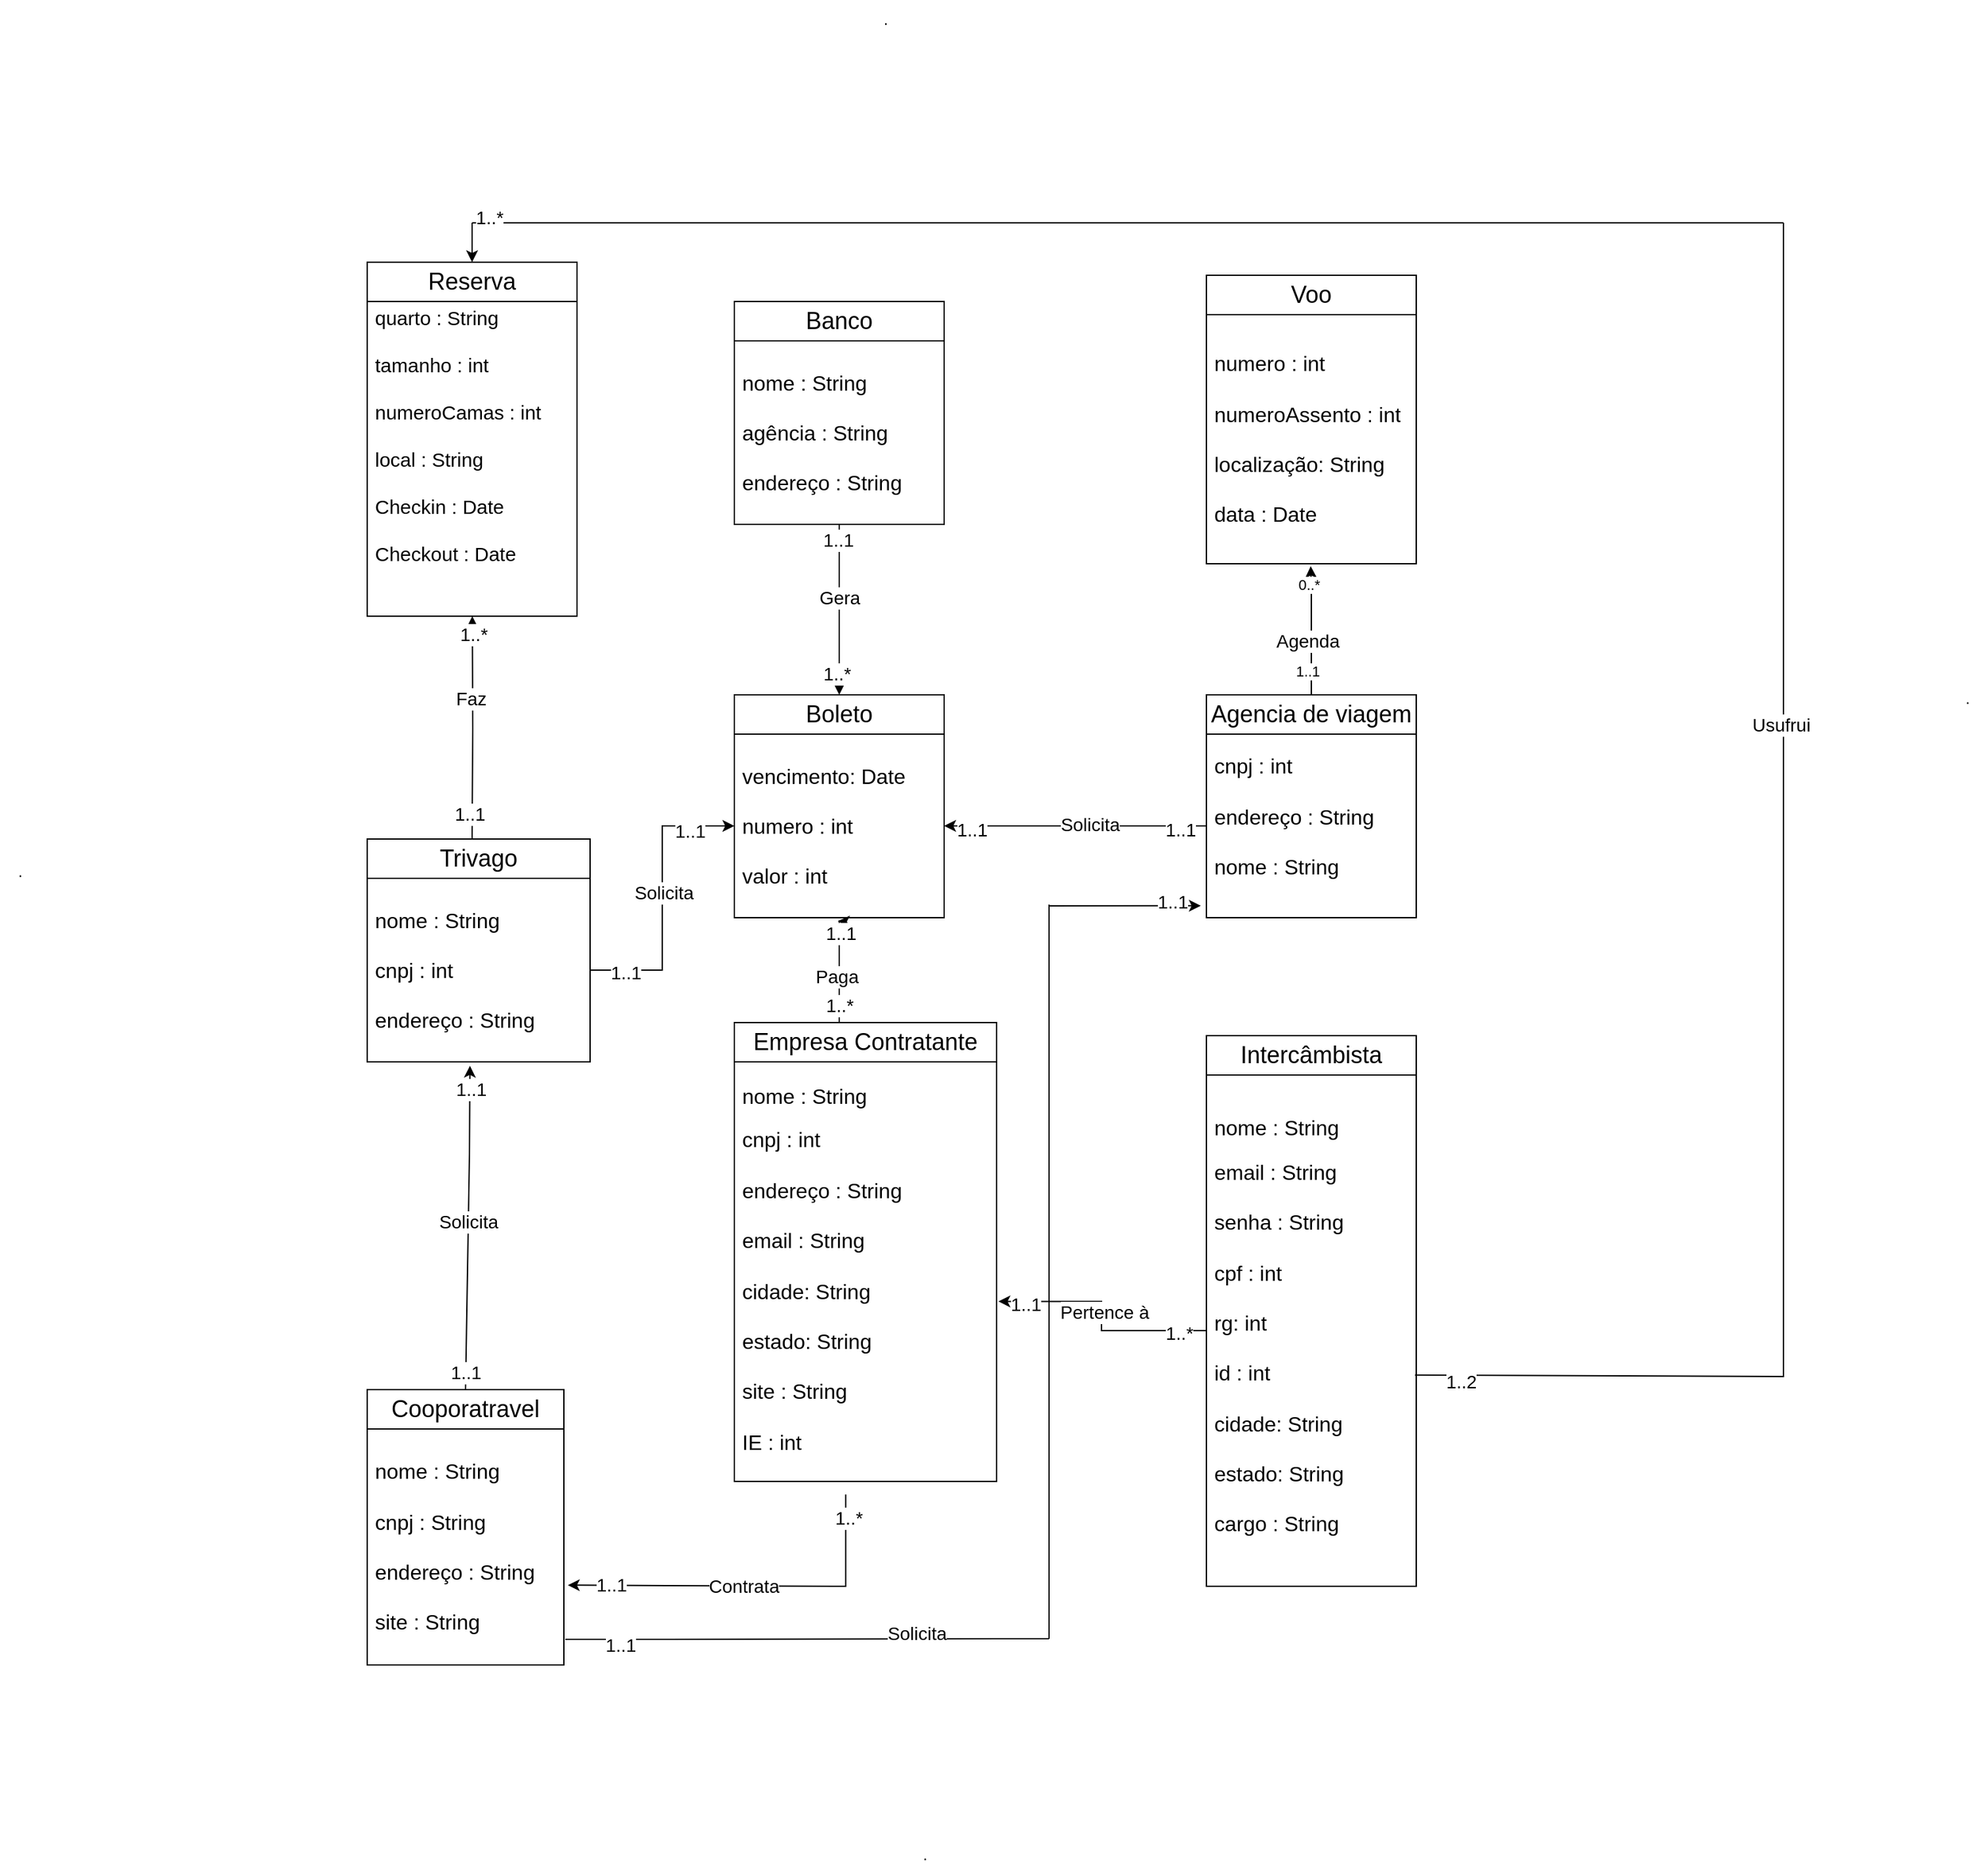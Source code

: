 <mxfile version="24.3.1" type="google">
  <diagram name="Página-1" id="tQUB_WV7INsrA2Eu-pG5">
    <mxGraphModel grid="1" page="1" gridSize="10" guides="1" tooltips="1" connect="1" arrows="1" fold="1" pageScale="1" pageWidth="827" pageHeight="1169" math="0" shadow="0">
      <root>
        <mxCell id="0" />
        <mxCell id="1" parent="0" />
        <mxCell id="uKUoslAz756woLKzZDvL-1" value="&lt;font style=&quot;font-size: 18px;&quot;&gt;Empresa Contratante&lt;/font&gt;" style="swimlane;fontStyle=0;childLayout=stackLayout;horizontal=1;startSize=30;horizontalStack=0;resizeParent=1;resizeParentMax=0;resizeLast=0;collapsible=1;marginBottom=0;whiteSpace=wrap;html=1;" vertex="1" parent="1">
          <mxGeometry x="440" y="650" width="200" height="350" as="geometry" />
        </mxCell>
        <mxCell id="uKUoslAz756woLKzZDvL-2" value="&lt;div&gt;&lt;font style=&quot;font-size: 12px;&quot;&gt;&lt;br&gt;&lt;/font&gt;&lt;/div&gt;&lt;font style=&quot;&quot;&gt;&lt;div style=&quot;font-size: 12px;&quot;&gt;&lt;span style=&quot;background-color: initial; font-size: medium;&quot;&gt;nome : String&lt;/span&gt;&lt;/div&gt;&lt;/font&gt;&lt;div&gt;&lt;font style=&quot;font-size: 12px;&quot;&gt;&lt;br&gt;&lt;/font&gt;&lt;div&gt;&lt;font size=&quot;3&quot;&gt;cnpj : int&lt;/font&gt;&lt;/div&gt;&lt;div&gt;&lt;font size=&quot;3&quot;&gt;&lt;br&gt;&lt;/font&gt;&lt;/div&gt;&lt;div&gt;&lt;font size=&quot;3&quot;&gt;endereço : String&lt;/font&gt;&lt;/div&gt;&lt;div&gt;&lt;font size=&quot;3&quot;&gt;&lt;br&gt;&lt;/font&gt;&lt;/div&gt;&lt;div&gt;&lt;font size=&quot;3&quot;&gt;email : String&lt;/font&gt;&lt;/div&gt;&lt;div&gt;&lt;font size=&quot;3&quot;&gt;&lt;br&gt;&lt;/font&gt;&lt;/div&gt;&lt;div&gt;&lt;font size=&quot;3&quot;&gt;cidade: String&lt;/font&gt;&lt;/div&gt;&lt;div&gt;&lt;font size=&quot;3&quot;&gt;&lt;br&gt;&lt;/font&gt;&lt;/div&gt;&lt;div&gt;&lt;font size=&quot;3&quot;&gt;estado: String&lt;/font&gt;&lt;/div&gt;&lt;div&gt;&lt;font size=&quot;3&quot;&gt;&lt;br&gt;&lt;/font&gt;&lt;/div&gt;&lt;div&gt;&lt;font size=&quot;3&quot;&gt;site : String&lt;/font&gt;&lt;/div&gt;&lt;div&gt;&lt;font size=&quot;3&quot;&gt;&lt;br&gt;&lt;/font&gt;&lt;/div&gt;&lt;div&gt;&lt;font size=&quot;3&quot;&gt;IE : int&lt;/font&gt;&lt;/div&gt;&lt;div&gt;&lt;font size=&quot;3&quot;&gt;&lt;br&gt;&lt;/font&gt;&lt;/div&gt;&lt;div&gt;&lt;font size=&quot;3&quot;&gt;&lt;br&gt;&lt;/font&gt;&lt;/div&gt;&lt;div&gt;&lt;font size=&quot;3&quot;&gt;&lt;br&gt;&lt;/font&gt;&lt;/div&gt;&lt;div&gt;&lt;br&gt;&lt;/div&gt;&lt;/div&gt;" style="text;strokeColor=none;fillColor=none;align=left;verticalAlign=middle;spacingLeft=4;spacingRight=4;overflow=hidden;points=[[0,0.5],[1,0.5]];portConstraint=eastwest;rotatable=0;whiteSpace=wrap;html=1;" vertex="1" parent="uKUoslAz756woLKzZDvL-1">
          <mxGeometry y="30" width="200" height="320" as="geometry" />
        </mxCell>
        <mxCell id="uKUoslAz756woLKzZDvL-6" value="&lt;font style=&quot;font-size: 18px;&quot;&gt;Boleto&lt;/font&gt;" style="swimlane;fontStyle=0;childLayout=stackLayout;horizontal=1;startSize=30;horizontalStack=0;resizeParent=1;resizeParentMax=0;resizeLast=0;collapsible=1;marginBottom=0;whiteSpace=wrap;html=1;" vertex="1" parent="1">
          <mxGeometry x="440" y="400" width="160" height="170" as="geometry" />
        </mxCell>
        <mxCell id="uKUoslAz756woLKzZDvL-7" value="&lt;div&gt;&lt;span style=&quot;font-size: medium; background-color: initial;&quot;&gt;vencimento: Date&lt;/span&gt;&lt;/div&gt;&lt;div&gt;&lt;font size=&quot;3&quot;&gt;&lt;br&gt;&lt;/font&gt;&lt;/div&gt;&lt;div&gt;&lt;font size=&quot;3&quot;&gt;numero : int&lt;/font&gt;&lt;/div&gt;&lt;div&gt;&lt;font size=&quot;3&quot;&gt;&lt;br&gt;&lt;/font&gt;&lt;/div&gt;&lt;div&gt;&lt;font size=&quot;3&quot;&gt;valor : int&lt;/font&gt;&lt;/div&gt;" style="text;strokeColor=none;fillColor=none;align=left;verticalAlign=middle;spacingLeft=4;spacingRight=4;overflow=hidden;points=[[0,0.5],[1,0.5]];portConstraint=eastwest;rotatable=0;whiteSpace=wrap;html=1;" vertex="1" parent="uKUoslAz756woLKzZDvL-6">
          <mxGeometry y="30" width="160" height="140" as="geometry" />
        </mxCell>
        <mxCell id="uKUoslAz756woLKzZDvL-12" value="&lt;font style=&quot;font-size: 18px;&quot;&gt;Agencia de viagem&lt;/font&gt;" style="swimlane;fontStyle=0;childLayout=stackLayout;horizontal=1;startSize=30;horizontalStack=0;resizeParent=1;resizeParentMax=0;resizeLast=0;collapsible=1;marginBottom=0;whiteSpace=wrap;html=1;" vertex="1" parent="1">
          <mxGeometry x="800" y="400" width="160" height="170" as="geometry">
            <mxRectangle x="800" y="400" width="190" height="40" as="alternateBounds" />
          </mxGeometry>
        </mxCell>
        <mxCell id="uKUoslAz756woLKzZDvL-13" value="&lt;div&gt;&lt;div&gt;&lt;font size=&quot;3&quot;&gt;cnpj : int&lt;/font&gt;&lt;/div&gt;&lt;div&gt;&lt;font size=&quot;3&quot;&gt;&lt;br&gt;&lt;/font&gt;&lt;/div&gt;&lt;div&gt;&lt;font size=&quot;3&quot;&gt;endereço : String&lt;/font&gt;&lt;/div&gt;&lt;div&gt;&lt;font size=&quot;3&quot;&gt;&lt;br&gt;&lt;/font&gt;&lt;/div&gt;&lt;div&gt;&lt;font size=&quot;3&quot;&gt;nome : String&lt;/font&gt;&lt;/div&gt;&lt;div&gt;&lt;br&gt;&lt;/div&gt;&lt;/div&gt;" style="text;strokeColor=none;fillColor=none;align=left;verticalAlign=middle;spacingLeft=4;spacingRight=4;overflow=hidden;points=[[0,0.5],[1,0.5]];portConstraint=eastwest;rotatable=0;whiteSpace=wrap;html=1;" vertex="1" parent="uKUoslAz756woLKzZDvL-12">
          <mxGeometry y="30" width="160" height="140" as="geometry" />
        </mxCell>
        <mxCell id="uKUoslAz756woLKzZDvL-22" style="edgeStyle=orthogonalEdgeStyle;rounded=0;orthogonalLoop=1;jettySize=auto;html=1;entryX=0.5;entryY=0;entryDx=0;entryDy=0;" edge="1" parent="1" source="uKUoslAz756woLKzZDvL-16" target="uKUoslAz756woLKzZDvL-6">
          <mxGeometry relative="1" as="geometry" />
        </mxCell>
        <mxCell id="uKUoslAz756woLKzZDvL-23" value="Gera" style="edgeLabel;html=1;align=center;verticalAlign=middle;resizable=0;points=[];fontSize=14;" connectable="0" vertex="1" parent="uKUoslAz756woLKzZDvL-22">
          <mxGeometry x="-0.147" relative="1" as="geometry">
            <mxPoint as="offset" />
          </mxGeometry>
        </mxCell>
        <mxCell id="uKUoslAz756woLKzZDvL-26" value="1..1" style="edgeLabel;html=1;align=center;verticalAlign=middle;resizable=0;points=[];fontSize=14;" connectable="0" vertex="1" parent="uKUoslAz756woLKzZDvL-22">
          <mxGeometry x="-0.816" y="-1" relative="1" as="geometry">
            <mxPoint as="offset" />
          </mxGeometry>
        </mxCell>
        <mxCell id="uKUoslAz756woLKzZDvL-27" value="1..*" style="edgeLabel;html=1;align=center;verticalAlign=middle;resizable=0;points=[];fontSize=14;" connectable="0" vertex="1" parent="uKUoslAz756woLKzZDvL-22">
          <mxGeometry x="0.743" y="-2" relative="1" as="geometry">
            <mxPoint as="offset" />
          </mxGeometry>
        </mxCell>
        <mxCell id="uKUoslAz756woLKzZDvL-16" value="&lt;font face=&quot;Helvetica&quot; style=&quot;font-size: 18px;&quot;&gt;Banco&lt;/font&gt;" style="swimlane;fontStyle=0;childLayout=stackLayout;horizontal=1;startSize=30;horizontalStack=0;resizeParent=1;resizeParentMax=0;resizeLast=0;collapsible=1;marginBottom=0;whiteSpace=wrap;html=1;" vertex="1" parent="1">
          <mxGeometry x="440" y="100" width="160" height="170" as="geometry" />
        </mxCell>
        <mxCell id="uKUoslAz756woLKzZDvL-17" value="&lt;div&gt;&lt;span style=&quot;font-size: medium; background-color: initial;&quot;&gt;nome : String&lt;/span&gt;&lt;/div&gt;&lt;div&gt;&lt;span style=&quot;font-size: medium;&quot;&gt;&lt;br&gt;&lt;/span&gt;&lt;/div&gt;&lt;div&gt;&lt;font size=&quot;3&quot;&gt;agência : String&lt;/font&gt;&lt;/div&gt;&lt;div&gt;&lt;font size=&quot;3&quot;&gt;&lt;br&gt;&lt;/font&gt;&lt;/div&gt;&lt;div&gt;&lt;font size=&quot;3&quot;&gt;endereço : String&lt;/font&gt;&lt;/div&gt;" style="text;strokeColor=none;fillColor=none;align=left;verticalAlign=middle;spacingLeft=4;spacingRight=4;overflow=hidden;points=[[0,0.5],[1,0.5]];portConstraint=eastwest;rotatable=0;whiteSpace=wrap;html=1;" vertex="1" parent="uKUoslAz756woLKzZDvL-16">
          <mxGeometry y="30" width="160" height="140" as="geometry" />
        </mxCell>
        <mxCell id="uKUoslAz756woLKzZDvL-28" value="&lt;font style=&quot;font-size: 18px;&quot;&gt;Trivago&lt;/font&gt;" style="swimlane;fontStyle=0;childLayout=stackLayout;horizontal=1;startSize=30;horizontalStack=0;resizeParent=1;resizeParentMax=0;resizeLast=0;collapsible=1;marginBottom=0;whiteSpace=wrap;html=1;" vertex="1" parent="1">
          <mxGeometry x="160" y="510" width="170" height="170" as="geometry" />
        </mxCell>
        <mxCell id="uKUoslAz756woLKzZDvL-29" value="&lt;div&gt;&lt;br&gt;&lt;/div&gt;&lt;span style=&quot;font-size: medium;&quot;&gt;nome : String&lt;/span&gt;&lt;br&gt;&lt;div&gt;&lt;font size=&quot;3&quot;&gt;&lt;br&gt;&lt;/font&gt;&lt;div&gt;&lt;font size=&quot;3&quot;&gt;cnpj : int&lt;/font&gt;&lt;/div&gt;&lt;div&gt;&lt;font size=&quot;3&quot;&gt;&lt;br&gt;&lt;/font&gt;&lt;/div&gt;&lt;div&gt;&lt;font size=&quot;3&quot;&gt;endereço : String&lt;/font&gt;&lt;/div&gt;&lt;div&gt;&lt;br&gt;&lt;/div&gt;&lt;/div&gt;" style="text;strokeColor=none;fillColor=none;align=left;verticalAlign=middle;spacingLeft=4;spacingRight=4;overflow=hidden;points=[[0,0.5],[1,0.5]];portConstraint=eastwest;rotatable=0;whiteSpace=wrap;html=1;" vertex="1" parent="uKUoslAz756woLKzZDvL-28">
          <mxGeometry y="30" width="170" height="140" as="geometry" />
        </mxCell>
        <mxCell id="uKUoslAz756woLKzZDvL-32" style="edgeStyle=orthogonalEdgeStyle;rounded=0;orthogonalLoop=1;jettySize=auto;html=1;entryX=1;entryY=0.5;entryDx=0;entryDy=0;" edge="1" parent="1" source="uKUoslAz756woLKzZDvL-13" target="uKUoslAz756woLKzZDvL-7">
          <mxGeometry relative="1" as="geometry" />
        </mxCell>
        <mxCell id="uKUoslAz756woLKzZDvL-36" value="Solicita" style="edgeLabel;html=1;align=center;verticalAlign=middle;resizable=0;points=[];fontSize=14;" connectable="0" vertex="1" parent="uKUoslAz756woLKzZDvL-32">
          <mxGeometry x="-0.109" y="-1" relative="1" as="geometry">
            <mxPoint as="offset" />
          </mxGeometry>
        </mxCell>
        <mxCell id="uKUoslAz756woLKzZDvL-54" value="1..1" style="edgeLabel;html=1;align=center;verticalAlign=middle;resizable=0;points=[];fontSize=14;" connectable="0" vertex="1" parent="uKUoslAz756woLKzZDvL-32">
          <mxGeometry x="-0.793" y="3" relative="1" as="geometry">
            <mxPoint as="offset" />
          </mxGeometry>
        </mxCell>
        <mxCell id="uKUoslAz756woLKzZDvL-56" value="1..1" style="edgeLabel;html=1;align=center;verticalAlign=middle;resizable=0;points=[];fontSize=14;" connectable="0" vertex="1" parent="uKUoslAz756woLKzZDvL-32">
          <mxGeometry x="0.794" y="3" relative="1" as="geometry">
            <mxPoint as="offset" />
          </mxGeometry>
        </mxCell>
        <mxCell id="uKUoslAz756woLKzZDvL-33" style="edgeStyle=orthogonalEdgeStyle;rounded=0;orthogonalLoop=1;jettySize=auto;html=1;entryX=0;entryY=0.5;entryDx=0;entryDy=0;" edge="1" parent="1" source="uKUoslAz756woLKzZDvL-29" target="uKUoslAz756woLKzZDvL-7">
          <mxGeometry relative="1" as="geometry" />
        </mxCell>
        <mxCell id="uKUoslAz756woLKzZDvL-46" value="1..1" style="edgeLabel;html=1;align=center;verticalAlign=middle;resizable=0;points=[];fontSize=14;" connectable="0" vertex="1" parent="uKUoslAz756woLKzZDvL-33">
          <mxGeometry x="-0.76" y="-2" relative="1" as="geometry">
            <mxPoint as="offset" />
          </mxGeometry>
        </mxCell>
        <mxCell id="uKUoslAz756woLKzZDvL-47" value="Solicita" style="edgeLabel;html=1;align=center;verticalAlign=middle;resizable=0;points=[];fontSize=14;" connectable="0" vertex="1" parent="uKUoslAz756woLKzZDvL-33">
          <mxGeometry x="0.036" y="-1" relative="1" as="geometry">
            <mxPoint as="offset" />
          </mxGeometry>
        </mxCell>
        <mxCell id="uKUoslAz756woLKzZDvL-48" value="1..1" style="edgeLabel;html=1;align=center;verticalAlign=middle;resizable=0;points=[];fontSize=14;" connectable="0" vertex="1" parent="uKUoslAz756woLKzZDvL-33">
          <mxGeometry x="0.689" y="-4" relative="1" as="geometry">
            <mxPoint as="offset" />
          </mxGeometry>
        </mxCell>
        <mxCell id="uKUoslAz756woLKzZDvL-40" style="edgeStyle=orthogonalEdgeStyle;rounded=0;orthogonalLoop=1;jettySize=auto;html=1;entryX=0.493;entryY=1.019;entryDx=0;entryDy=0;entryPerimeter=0;" edge="1" parent="1" source="uKUoslAz756woLKzZDvL-1" target="uKUoslAz756woLKzZDvL-7">
          <mxGeometry relative="1" as="geometry">
            <Array as="points">
              <mxPoint x="520" y="573" />
            </Array>
          </mxGeometry>
        </mxCell>
        <mxCell id="uKUoslAz756woLKzZDvL-42" value="Paga" style="edgeLabel;html=1;align=center;verticalAlign=middle;resizable=0;points=[];fontSize=14;" connectable="0" vertex="1" parent="uKUoslAz756woLKzZDvL-40">
          <mxGeometry x="-0.115" y="2" relative="1" as="geometry">
            <mxPoint y="-1" as="offset" />
          </mxGeometry>
        </mxCell>
        <mxCell id="uKUoslAz756woLKzZDvL-43" value="1..*" style="edgeLabel;html=1;align=center;verticalAlign=middle;resizable=0;points=[];fontSize=14;" connectable="0" vertex="1" parent="uKUoslAz756woLKzZDvL-40">
          <mxGeometry x="-0.697" relative="1" as="geometry">
            <mxPoint y="-1" as="offset" />
          </mxGeometry>
        </mxCell>
        <mxCell id="uKUoslAz756woLKzZDvL-44" value="1..1" style="edgeLabel;html=1;align=center;verticalAlign=middle;resizable=0;points=[];fontSize=14;" connectable="0" vertex="1" parent="uKUoslAz756woLKzZDvL-40">
          <mxGeometry x="0.725" y="-1" relative="1" as="geometry">
            <mxPoint y="-1" as="offset" />
          </mxGeometry>
        </mxCell>
        <mxCell id="uKUoslAz756woLKzZDvL-50" value="&lt;font style=&quot;font-size: 18px;&quot;&gt;Reserva&lt;/font&gt;" style="swimlane;fontStyle=0;childLayout=stackLayout;horizontal=1;startSize=30;horizontalStack=0;resizeParent=1;resizeParentMax=0;resizeLast=0;collapsible=1;marginBottom=0;whiteSpace=wrap;html=1;" vertex="1" parent="1">
          <mxGeometry x="160" y="70" width="160" height="270" as="geometry" />
        </mxCell>
        <mxCell id="uKUoslAz756woLKzZDvL-51" value="&lt;font style=&quot;font-size: 15px;&quot;&gt;quarto : String&lt;/font&gt;&lt;div style=&quot;font-size: 15px;&quot;&gt;&lt;font style=&quot;font-size: 15px;&quot;&gt;&lt;br&gt;&lt;/font&gt;&lt;/div&gt;&lt;div style=&quot;font-size: 15px;&quot;&gt;&lt;font style=&quot;font-size: 15px;&quot;&gt;tamanho : int&lt;/font&gt;&lt;/div&gt;&lt;div style=&quot;font-size: 15px;&quot;&gt;&lt;font style=&quot;font-size: 15px;&quot;&gt;&lt;br&gt;&lt;/font&gt;&lt;/div&gt;&lt;div style=&quot;font-size: 15px;&quot;&gt;&lt;font style=&quot;font-size: 15px;&quot;&gt;numeroCamas : int&lt;br&gt;&lt;/font&gt;&lt;div style=&quot;&quot;&gt;&lt;font style=&quot;font-size: 15px;&quot;&gt;&lt;br&gt;&lt;/font&gt;&lt;/div&gt;&lt;div style=&quot;&quot;&gt;&lt;font style=&quot;font-size: 15px;&quot;&gt;local : String&lt;/font&gt;&lt;/div&gt;&lt;div style=&quot;&quot;&gt;&lt;font style=&quot;font-size: 15px;&quot;&gt;&lt;br&gt;&lt;/font&gt;&lt;/div&gt;&lt;div style=&quot;&quot;&gt;&lt;font style=&quot;font-size: 15px;&quot;&gt;Checkin : Date&lt;/font&gt;&lt;/div&gt;&lt;div style=&quot;&quot;&gt;&lt;font style=&quot;font-size: 15px;&quot;&gt;&lt;br&gt;&lt;/font&gt;&lt;/div&gt;&lt;div style=&quot;&quot;&gt;&lt;font style=&quot;font-size: 15px;&quot;&gt;Checkout : Date&lt;/font&gt;&lt;/div&gt;&lt;div style=&quot;&quot;&gt;&lt;font style=&quot;font-size: 15px;&quot;&gt;&lt;br&gt;&lt;/font&gt;&lt;/div&gt;&lt;div style=&quot;&quot;&gt;&lt;span style=&quot;white-space: pre;&quot;&gt;&lt;font style=&quot;font-size: 15px;&quot;&gt;&#x9;&lt;/font&gt;&lt;/span&gt;&lt;/div&gt;&lt;/div&gt;" style="text;strokeColor=none;fillColor=none;align=left;verticalAlign=middle;spacingLeft=4;spacingRight=4;overflow=hidden;points=[[0,0.5],[1,0.5]];portConstraint=eastwest;rotatable=0;whiteSpace=wrap;html=1;" vertex="1" parent="uKUoslAz756woLKzZDvL-50">
          <mxGeometry y="30" width="160" height="240" as="geometry" />
        </mxCell>
        <mxCell id="uKUoslAz756woLKzZDvL-63" value="&lt;font style=&quot;font-size: 18px;&quot;&gt;Cooporatravel&lt;/font&gt;" style="swimlane;fontStyle=0;childLayout=stackLayout;horizontal=1;startSize=30;horizontalStack=0;resizeParent=1;resizeParentMax=0;resizeLast=0;collapsible=1;marginBottom=0;whiteSpace=wrap;html=1;" vertex="1" parent="1">
          <mxGeometry x="160" y="930" width="150" height="210" as="geometry" />
        </mxCell>
        <mxCell id="uKUoslAz756woLKzZDvL-64" value="&lt;div&gt;&lt;font size=&quot;3&quot;&gt;nome : String&lt;/font&gt;&lt;/div&gt;&lt;div&gt;&lt;font size=&quot;3&quot;&gt;&lt;br&gt;&lt;/font&gt;&lt;/div&gt;&lt;div&gt;&lt;font size=&quot;3&quot;&gt;cnpj : String&lt;/font&gt;&lt;/div&gt;&lt;div&gt;&lt;font size=&quot;3&quot;&gt;&lt;br&gt;&lt;/font&gt;&lt;/div&gt;&lt;div&gt;&lt;font size=&quot;3&quot;&gt;endereço : String&lt;/font&gt;&lt;/div&gt;&lt;div&gt;&lt;font size=&quot;3&quot;&gt;&lt;br&gt;&lt;/font&gt;&lt;/div&gt;&lt;div&gt;&lt;font size=&quot;3&quot;&gt;site : String&lt;/font&gt;&lt;/div&gt;" style="text;strokeColor=none;fillColor=none;align=left;verticalAlign=middle;spacingLeft=4;spacingRight=4;overflow=hidden;points=[[0,0.5],[1,0.5]];portConstraint=eastwest;rotatable=0;whiteSpace=wrap;html=1;" vertex="1" parent="uKUoslAz756woLKzZDvL-63">
          <mxGeometry y="30" width="150" height="180" as="geometry" />
        </mxCell>
        <mxCell id="uKUoslAz756woLKzZDvL-67" value="&lt;font style=&quot;font-size: 18px;&quot;&gt;Intercâmbista&lt;/font&gt;" style="swimlane;fontStyle=0;childLayout=stackLayout;horizontal=1;startSize=30;horizontalStack=0;resizeParent=1;resizeParentMax=0;resizeLast=0;collapsible=1;marginBottom=0;whiteSpace=wrap;html=1;" vertex="1" parent="1">
          <mxGeometry x="800" y="660" width="160" height="420" as="geometry" />
        </mxCell>
        <mxCell id="uKUoslAz756woLKzZDvL-68" value="&lt;div&gt;&lt;br&gt;&lt;/div&gt;&lt;div&gt;&lt;br&gt;&lt;/div&gt;&lt;font size=&quot;3&quot;&gt;nome : String&lt;/font&gt;&lt;br&gt;&lt;div&gt;&lt;font style=&quot;font-size: 12px;&quot;&gt;&lt;br&gt;&lt;/font&gt;&lt;/div&gt;&lt;div&gt;&lt;font size=&quot;3&quot;&gt;email : String&lt;/font&gt;&lt;div&gt;&lt;font size=&quot;3&quot;&gt;&amp;nbsp;&lt;/font&gt;&lt;div&gt;&lt;font size=&quot;3&quot;&gt;senha : String&lt;/font&gt;&lt;/div&gt;&lt;div&gt;&lt;font size=&quot;3&quot;&gt;&lt;br&gt;&lt;/font&gt;&lt;/div&gt;&lt;div&gt;&lt;font size=&quot;3&quot;&gt;cpf : int&lt;/font&gt;&lt;/div&gt;&lt;div&gt;&lt;font size=&quot;3&quot;&gt;&lt;br&gt;&lt;/font&gt;&lt;/div&gt;&lt;div&gt;&lt;font size=&quot;3&quot;&gt;rg: int&lt;/font&gt;&lt;/div&gt;&lt;div&gt;&lt;font size=&quot;3&quot;&gt;&lt;br&gt;&lt;/font&gt;&lt;/div&gt;&lt;div&gt;&lt;font size=&quot;3&quot;&gt;id : int&lt;/font&gt;&lt;/div&gt;&lt;div&gt;&lt;font size=&quot;3&quot;&gt;&lt;br&gt;&lt;/font&gt;&lt;/div&gt;&lt;div&gt;&lt;div&gt;&lt;font size=&quot;3&quot;&gt;cidade: String&lt;/font&gt;&lt;/div&gt;&lt;div&gt;&lt;font size=&quot;3&quot;&gt;&lt;br&gt;&lt;/font&gt;&lt;/div&gt;&lt;div&gt;&lt;font size=&quot;3&quot;&gt;estado: String&lt;/font&gt;&lt;/div&gt;&lt;div&gt;&lt;font size=&quot;3&quot;&gt;&lt;br&gt;&lt;/font&gt;&lt;/div&gt;&lt;div&gt;&lt;font size=&quot;3&quot;&gt;cargo : String&lt;/font&gt;&lt;/div&gt;&lt;/div&gt;&lt;div&gt;&lt;font size=&quot;3&quot;&gt;&lt;br&gt;&lt;/font&gt;&lt;/div&gt;&lt;div&gt;&lt;font size=&quot;3&quot;&gt;&lt;br&gt;&lt;/font&gt;&lt;/div&gt;&lt;div&gt;&lt;font size=&quot;3&quot;&gt;&lt;br&gt;&lt;/font&gt;&lt;/div&gt;&lt;div&gt;&lt;br&gt;&lt;/div&gt;&lt;/div&gt;&lt;/div&gt;" style="text;strokeColor=none;fillColor=none;align=left;verticalAlign=middle;spacingLeft=4;spacingRight=4;overflow=hidden;points=[[0,0.5],[1,0.5]];portConstraint=eastwest;rotatable=0;whiteSpace=wrap;html=1;" vertex="1" parent="uKUoslAz756woLKzZDvL-67">
          <mxGeometry y="30" width="160" height="390" as="geometry" />
        </mxCell>
        <mxCell id="uKUoslAz756woLKzZDvL-72" style="edgeStyle=orthogonalEdgeStyle;rounded=0;orthogonalLoop=1;jettySize=auto;html=1;entryX=1.007;entryY=0.571;entryDx=0;entryDy=0;entryPerimeter=0;" edge="1" parent="1" source="uKUoslAz756woLKzZDvL-68" target="uKUoslAz756woLKzZDvL-2">
          <mxGeometry relative="1" as="geometry" />
        </mxCell>
        <mxCell id="uKUoslAz756woLKzZDvL-73" value="Pertence à" style="edgeLabel;html=1;align=center;verticalAlign=middle;resizable=0;points=[];fontSize=14;" connectable="0" vertex="1" parent="uKUoslAz756woLKzZDvL-72">
          <mxGeometry x="0.045" y="-2" relative="1" as="geometry">
            <mxPoint as="offset" />
          </mxGeometry>
        </mxCell>
        <mxCell id="uKUoslAz756woLKzZDvL-74" value="1..*" style="edgeLabel;html=1;align=center;verticalAlign=middle;resizable=0;points=[];fontSize=14;" connectable="0" vertex="1" parent="uKUoslAz756woLKzZDvL-72">
          <mxGeometry x="-0.768" y="2" relative="1" as="geometry">
            <mxPoint as="offset" />
          </mxGeometry>
        </mxCell>
        <mxCell id="uKUoslAz756woLKzZDvL-75" value="1..1" style="edgeLabel;html=1;align=center;verticalAlign=middle;resizable=0;points=[];fontSize=14;" connectable="0" vertex="1" parent="uKUoslAz756woLKzZDvL-72">
          <mxGeometry x="0.779" y="2" relative="1" as="geometry">
            <mxPoint as="offset" />
          </mxGeometry>
        </mxCell>
        <mxCell id="uKUoslAz756woLKzZDvL-76" value="&lt;font style=&quot;font-size: 18px;&quot;&gt;Voo&lt;/font&gt;" style="swimlane;fontStyle=0;childLayout=stackLayout;horizontal=1;startSize=30;horizontalStack=0;resizeParent=1;resizeParentMax=0;resizeLast=0;collapsible=1;marginBottom=0;whiteSpace=wrap;html=1;" vertex="1" parent="1">
          <mxGeometry x="800" y="80" width="160" height="220" as="geometry" />
        </mxCell>
        <mxCell id="uKUoslAz756woLKzZDvL-77" value="&lt;div&gt;&lt;span style=&quot;font-size: medium; background-color: initial;&quot;&gt;numero : int&lt;/span&gt;&lt;/div&gt;&lt;div&gt;&lt;font size=&quot;3&quot;&gt;&lt;br&gt;&lt;/font&gt;&lt;/div&gt;&lt;div&gt;&lt;font size=&quot;3&quot;&gt;numeroAssento : int&lt;/font&gt;&lt;/div&gt;&lt;div&gt;&lt;font size=&quot;3&quot;&gt;&lt;br&gt;&lt;/font&gt;&lt;/div&gt;&lt;div&gt;&lt;font size=&quot;3&quot;&gt;localização: String&lt;/font&gt;&lt;/div&gt;&lt;div&gt;&lt;font size=&quot;3&quot;&gt;&lt;br&gt;&lt;/font&gt;&lt;/div&gt;&lt;div&gt;&lt;font size=&quot;3&quot;&gt;data : Date&lt;/font&gt;&lt;/div&gt;" style="text;strokeColor=none;fillColor=none;align=left;verticalAlign=middle;spacingLeft=4;spacingRight=4;overflow=hidden;points=[[0,0.5],[1,0.5]];portConstraint=eastwest;rotatable=0;whiteSpace=wrap;html=1;" vertex="1" parent="uKUoslAz756woLKzZDvL-76">
          <mxGeometry y="30" width="160" height="190" as="geometry" />
        </mxCell>
        <mxCell id="uKUoslAz756woLKzZDvL-82" style="edgeStyle=orthogonalEdgeStyle;rounded=0;orthogonalLoop=1;jettySize=auto;html=1;exitX=0.75;exitY=0;exitDx=0;exitDy=0;entryX=0.751;entryY=1.001;entryDx=0;entryDy=0;entryPerimeter=0;" edge="1" parent="1">
          <mxGeometry relative="1" as="geometry">
            <mxPoint x="240" y="509.76" as="sourcePoint" />
            <mxPoint x="240.17" y="340.0" as="targetPoint" />
          </mxGeometry>
        </mxCell>
        <mxCell id="uKUoslAz756woLKzZDvL-83" value="1..1" style="edgeLabel;html=1;align=center;verticalAlign=middle;resizable=0;points=[];fontSize=14;" connectable="0" vertex="1" parent="uKUoslAz756woLKzZDvL-82">
          <mxGeometry x="-0.781" y="2" relative="1" as="geometry">
            <mxPoint as="offset" />
          </mxGeometry>
        </mxCell>
        <mxCell id="uKUoslAz756woLKzZDvL-84" value="Faz" style="edgeLabel;html=1;align=center;verticalAlign=middle;resizable=0;points=[];fontSize=14;" connectable="0" vertex="1" parent="uKUoslAz756woLKzZDvL-82">
          <mxGeometry x="0.265" y="2" relative="1" as="geometry">
            <mxPoint as="offset" />
          </mxGeometry>
        </mxCell>
        <mxCell id="uKUoslAz756woLKzZDvL-85" value="1..*" style="edgeLabel;html=1;align=center;verticalAlign=middle;resizable=0;points=[];fontSize=14;" connectable="0" vertex="1" parent="uKUoslAz756woLKzZDvL-82">
          <mxGeometry x="0.837" relative="1" as="geometry">
            <mxPoint as="offset" />
          </mxGeometry>
        </mxCell>
        <mxCell id="uKUoslAz756woLKzZDvL-89" style="edgeStyle=orthogonalEdgeStyle;rounded=0;orthogonalLoop=1;jettySize=auto;html=1;entryX=0.497;entryY=1.01;entryDx=0;entryDy=0;entryPerimeter=0;" edge="1" parent="1" source="uKUoslAz756woLKzZDvL-12" target="uKUoslAz756woLKzZDvL-77">
          <mxGeometry relative="1" as="geometry">
            <Array as="points">
              <mxPoint x="880" y="320" />
              <mxPoint x="880" y="320" />
            </Array>
          </mxGeometry>
        </mxCell>
        <mxCell id="uKUoslAz756woLKzZDvL-90" value="Agenda" style="edgeLabel;html=1;align=center;verticalAlign=middle;resizable=0;points=[];fontSize=14;" connectable="0" vertex="1" parent="uKUoslAz756woLKzZDvL-89">
          <mxGeometry x="-0.16" y="3" relative="1" as="geometry">
            <mxPoint as="offset" />
          </mxGeometry>
        </mxCell>
        <mxCell id="uKUoslAz756woLKzZDvL-91" value="1..1" style="edgeLabel;html=1;align=center;verticalAlign=middle;resizable=0;points=[];" connectable="0" vertex="1" parent="uKUoslAz756woLKzZDvL-89">
          <mxGeometry x="-0.621" y="3" relative="1" as="geometry">
            <mxPoint as="offset" />
          </mxGeometry>
        </mxCell>
        <mxCell id="uKUoslAz756woLKzZDvL-92" value="0..*" style="edgeLabel;html=1;align=center;verticalAlign=middle;resizable=0;points=[];" connectable="0" vertex="1" parent="uKUoslAz756woLKzZDvL-89">
          <mxGeometry x="0.712" y="2" relative="1" as="geometry">
            <mxPoint as="offset" />
          </mxGeometry>
        </mxCell>
        <mxCell id="uKUoslAz756woLKzZDvL-94" value="" style="endArrow=classic;html=1;rounded=0;entryX=1.02;entryY=0.662;entryDx=0;entryDy=0;entryPerimeter=0;" edge="1" parent="1" target="uKUoslAz756woLKzZDvL-64">
          <mxGeometry width="50" height="50" relative="1" as="geometry">
            <mxPoint x="524.9" y="1010" as="sourcePoint" />
            <mxPoint x="320" y="1077.36" as="targetPoint" />
            <Array as="points">
              <mxPoint x="524.9" y="1080" />
            </Array>
          </mxGeometry>
        </mxCell>
        <mxCell id="uKUoslAz756woLKzZDvL-95" value="Contrata" style="edgeLabel;html=1;align=center;verticalAlign=middle;resizable=0;points=[];fontSize=14;" connectable="0" vertex="1" parent="uKUoslAz756woLKzZDvL-94">
          <mxGeometry x="0.053" relative="1" as="geometry">
            <mxPoint as="offset" />
          </mxGeometry>
        </mxCell>
        <mxCell id="uKUoslAz756woLKzZDvL-96" value="1..*" style="edgeLabel;html=1;align=center;verticalAlign=middle;resizable=0;points=[];fontSize=14;" connectable="0" vertex="1" parent="uKUoslAz756woLKzZDvL-94">
          <mxGeometry x="-0.876" y="2" relative="1" as="geometry">
            <mxPoint as="offset" />
          </mxGeometry>
        </mxCell>
        <mxCell id="uKUoslAz756woLKzZDvL-98" value="1..1" style="edgeLabel;html=1;align=center;verticalAlign=middle;resizable=0;points=[];fontSize=14;" connectable="0" vertex="1" parent="uKUoslAz756woLKzZDvL-94">
          <mxGeometry x="0.771" y="-1" relative="1" as="geometry">
            <mxPoint as="offset" />
          </mxGeometry>
        </mxCell>
        <mxCell id="uKUoslAz756woLKzZDvL-99" value="" style="endArrow=none;html=1;rounded=0;exitX=0.994;exitY=0.587;exitDx=0;exitDy=0;exitPerimeter=0;" edge="1" parent="1" source="uKUoslAz756woLKzZDvL-68">
          <mxGeometry width="50" height="50" relative="1" as="geometry">
            <mxPoint x="1070" y="670" as="sourcePoint" />
            <mxPoint x="1240" y="40" as="targetPoint" />
            <Array as="points">
              <mxPoint x="1240" y="920" />
            </Array>
          </mxGeometry>
        </mxCell>
        <mxCell id="uKUoslAz756woLKzZDvL-106" value="&lt;font style=&quot;font-size: 14px;&quot;&gt;Usufrui&lt;/font&gt;" style="edgeLabel;html=1;align=center;verticalAlign=middle;resizable=0;points=[];" connectable="0" vertex="1" parent="uKUoslAz756woLKzZDvL-99">
          <mxGeometry x="0.342" y="2" relative="1" as="geometry">
            <mxPoint y="1" as="offset" />
          </mxGeometry>
        </mxCell>
        <mxCell id="uKUoslAz756woLKzZDvL-107" value="1..2" style="edgeLabel;html=1;align=center;verticalAlign=middle;resizable=0;points=[];fontSize=14;" connectable="0" vertex="1" parent="uKUoslAz756woLKzZDvL-99">
          <mxGeometry x="-0.942" y="-5" relative="1" as="geometry">
            <mxPoint x="1" as="offset" />
          </mxGeometry>
        </mxCell>
        <mxCell id="uKUoslAz756woLKzZDvL-100" value="" style="endArrow=none;html=1;rounded=0;" edge="1" parent="1">
          <mxGeometry width="50" height="50" relative="1" as="geometry">
            <mxPoint x="240" y="40" as="sourcePoint" />
            <mxPoint x="1240" y="40" as="targetPoint" />
          </mxGeometry>
        </mxCell>
        <mxCell id="uKUoslAz756woLKzZDvL-108" value="1..*" style="edgeLabel;html=1;align=center;verticalAlign=middle;resizable=0;points=[];fontSize=14;" connectable="0" vertex="1" parent="uKUoslAz756woLKzZDvL-100">
          <mxGeometry x="-0.974" y="4" relative="1" as="geometry">
            <mxPoint as="offset" />
          </mxGeometry>
        </mxCell>
        <mxCell id="uKUoslAz756woLKzZDvL-103" value="" style="endArrow=classic;html=1;rounded=0;entryX=0.5;entryY=0;entryDx=0;entryDy=0;" edge="1" parent="1" target="uKUoslAz756woLKzZDvL-50">
          <mxGeometry width="50" height="50" relative="1" as="geometry">
            <mxPoint x="240" y="40" as="sourcePoint" />
            <mxPoint x="390" y="60" as="targetPoint" />
          </mxGeometry>
        </mxCell>
        <mxCell id="uKUoslAz756woLKzZDvL-110" value="" style="endArrow=classic;html=1;rounded=0;exitX=0.5;exitY=0;exitDx=0;exitDy=0;entryX=0.461;entryY=1.021;entryDx=0;entryDy=0;entryPerimeter=0;" edge="1" parent="1" source="uKUoslAz756woLKzZDvL-63" target="uKUoslAz756woLKzZDvL-29">
          <mxGeometry width="50" height="50" relative="1" as="geometry">
            <mxPoint x="370" y="790" as="sourcePoint" />
            <mxPoint x="420" y="740" as="targetPoint" />
            <Array as="points">
              <mxPoint x="238" y="750" />
            </Array>
          </mxGeometry>
        </mxCell>
        <mxCell id="uKUoslAz756woLKzZDvL-111" value="Solicita" style="edgeLabel;html=1;align=center;verticalAlign=middle;resizable=0;points=[];fontSize=14;" connectable="0" vertex="1" parent="uKUoslAz756woLKzZDvL-110">
          <mxGeometry x="0.045" relative="1" as="geometry">
            <mxPoint y="1" as="offset" />
          </mxGeometry>
        </mxCell>
        <mxCell id="uKUoslAz756woLKzZDvL-112" value="1..1" style="edgeLabel;html=1;align=center;verticalAlign=middle;resizable=0;points=[];fontSize=14;" connectable="0" vertex="1" parent="uKUoslAz756woLKzZDvL-110">
          <mxGeometry x="-0.889" relative="1" as="geometry">
            <mxPoint as="offset" />
          </mxGeometry>
        </mxCell>
        <mxCell id="uKUoslAz756woLKzZDvL-113" value="1..1" style="edgeLabel;html=1;align=center;verticalAlign=middle;resizable=0;points=[];fontSize=14;" connectable="0" vertex="1" parent="uKUoslAz756woLKzZDvL-110">
          <mxGeometry x="0.857" relative="1" as="geometry">
            <mxPoint as="offset" />
          </mxGeometry>
        </mxCell>
        <mxCell id="uKUoslAz756woLKzZDvL-114" value="" style="endArrow=none;html=1;rounded=0;exitX=1.007;exitY=0.892;exitDx=0;exitDy=0;exitPerimeter=0;" edge="1" parent="1" source="uKUoslAz756woLKzZDvL-64">
          <mxGeometry width="50" height="50" relative="1" as="geometry">
            <mxPoint x="620" y="1010" as="sourcePoint" />
            <mxPoint x="680" y="1120" as="targetPoint" />
          </mxGeometry>
        </mxCell>
        <mxCell id="uKUoslAz756woLKzZDvL-117" value="1..1" style="edgeLabel;html=1;align=center;verticalAlign=middle;resizable=0;points=[];fontSize=14;" connectable="0" vertex="1" parent="uKUoslAz756woLKzZDvL-114">
          <mxGeometry x="-0.775" y="-4" relative="1" as="geometry">
            <mxPoint as="offset" />
          </mxGeometry>
        </mxCell>
        <mxCell id="uKUoslAz756woLKzZDvL-118" value="Solicita" style="edgeLabel;html=1;align=center;verticalAlign=middle;resizable=0;points=[];fontSize=14;" connectable="0" vertex="1" parent="uKUoslAz756woLKzZDvL-114">
          <mxGeometry x="0.453" y="4" relative="1" as="geometry">
            <mxPoint as="offset" />
          </mxGeometry>
        </mxCell>
        <mxCell id="uKUoslAz756woLKzZDvL-115" value="" style="endArrow=none;html=1;rounded=0;" edge="1" parent="1">
          <mxGeometry width="50" height="50" relative="1" as="geometry">
            <mxPoint x="680" y="1120" as="sourcePoint" />
            <mxPoint x="680" y="560" as="targetPoint" />
          </mxGeometry>
        </mxCell>
        <mxCell id="uKUoslAz756woLKzZDvL-116" value="" style="endArrow=classic;html=1;rounded=0;entryX=-0.027;entryY=0.935;entryDx=0;entryDy=0;entryPerimeter=0;" edge="1" parent="1" target="uKUoslAz756woLKzZDvL-13">
          <mxGeometry width="50" height="50" relative="1" as="geometry">
            <mxPoint x="680" y="561" as="sourcePoint" />
            <mxPoint x="700" y="540" as="targetPoint" />
          </mxGeometry>
        </mxCell>
        <mxCell id="uKUoslAz756woLKzZDvL-119" value="1..1" style="edgeLabel;html=1;align=center;verticalAlign=middle;resizable=0;points=[];fontSize=14;" connectable="0" vertex="1" parent="uKUoslAz756woLKzZDvL-116">
          <mxGeometry x="0.617" y="3" relative="1" as="geometry">
            <mxPoint as="offset" />
          </mxGeometry>
        </mxCell>
        <mxCell id="uKUoslAz756woLKzZDvL-120" value="." style="text;html=1;align=center;verticalAlign=middle;resizable=0;points=[];autosize=1;strokeColor=none;fillColor=none;" vertex="1" parent="1">
          <mxGeometry x="1365" y="388" width="30" height="30" as="geometry" />
        </mxCell>
        <mxCell id="uKUoslAz756woLKzZDvL-121" value="." style="text;html=1;align=center;verticalAlign=middle;resizable=0;points=[];autosize=1;strokeColor=none;fillColor=none;" vertex="1" parent="1">
          <mxGeometry x="540" y="-130" width="30" height="30" as="geometry" />
        </mxCell>
        <mxCell id="uKUoslAz756woLKzZDvL-122" value="." style="text;html=1;align=center;verticalAlign=middle;resizable=0;points=[];autosize=1;strokeColor=none;fillColor=none;" vertex="1" parent="1">
          <mxGeometry x="570" y="1270" width="30" height="30" as="geometry" />
        </mxCell>
        <mxCell id="uKUoslAz756woLKzZDvL-123" value="." style="text;html=1;align=center;verticalAlign=middle;resizable=0;points=[];autosize=1;strokeColor=none;fillColor=none;" vertex="1" parent="1">
          <mxGeometry x="-120" y="520" width="30" height="30" as="geometry" />
        </mxCell>
      </root>
    </mxGraphModel>
  </diagram>
</mxfile>
